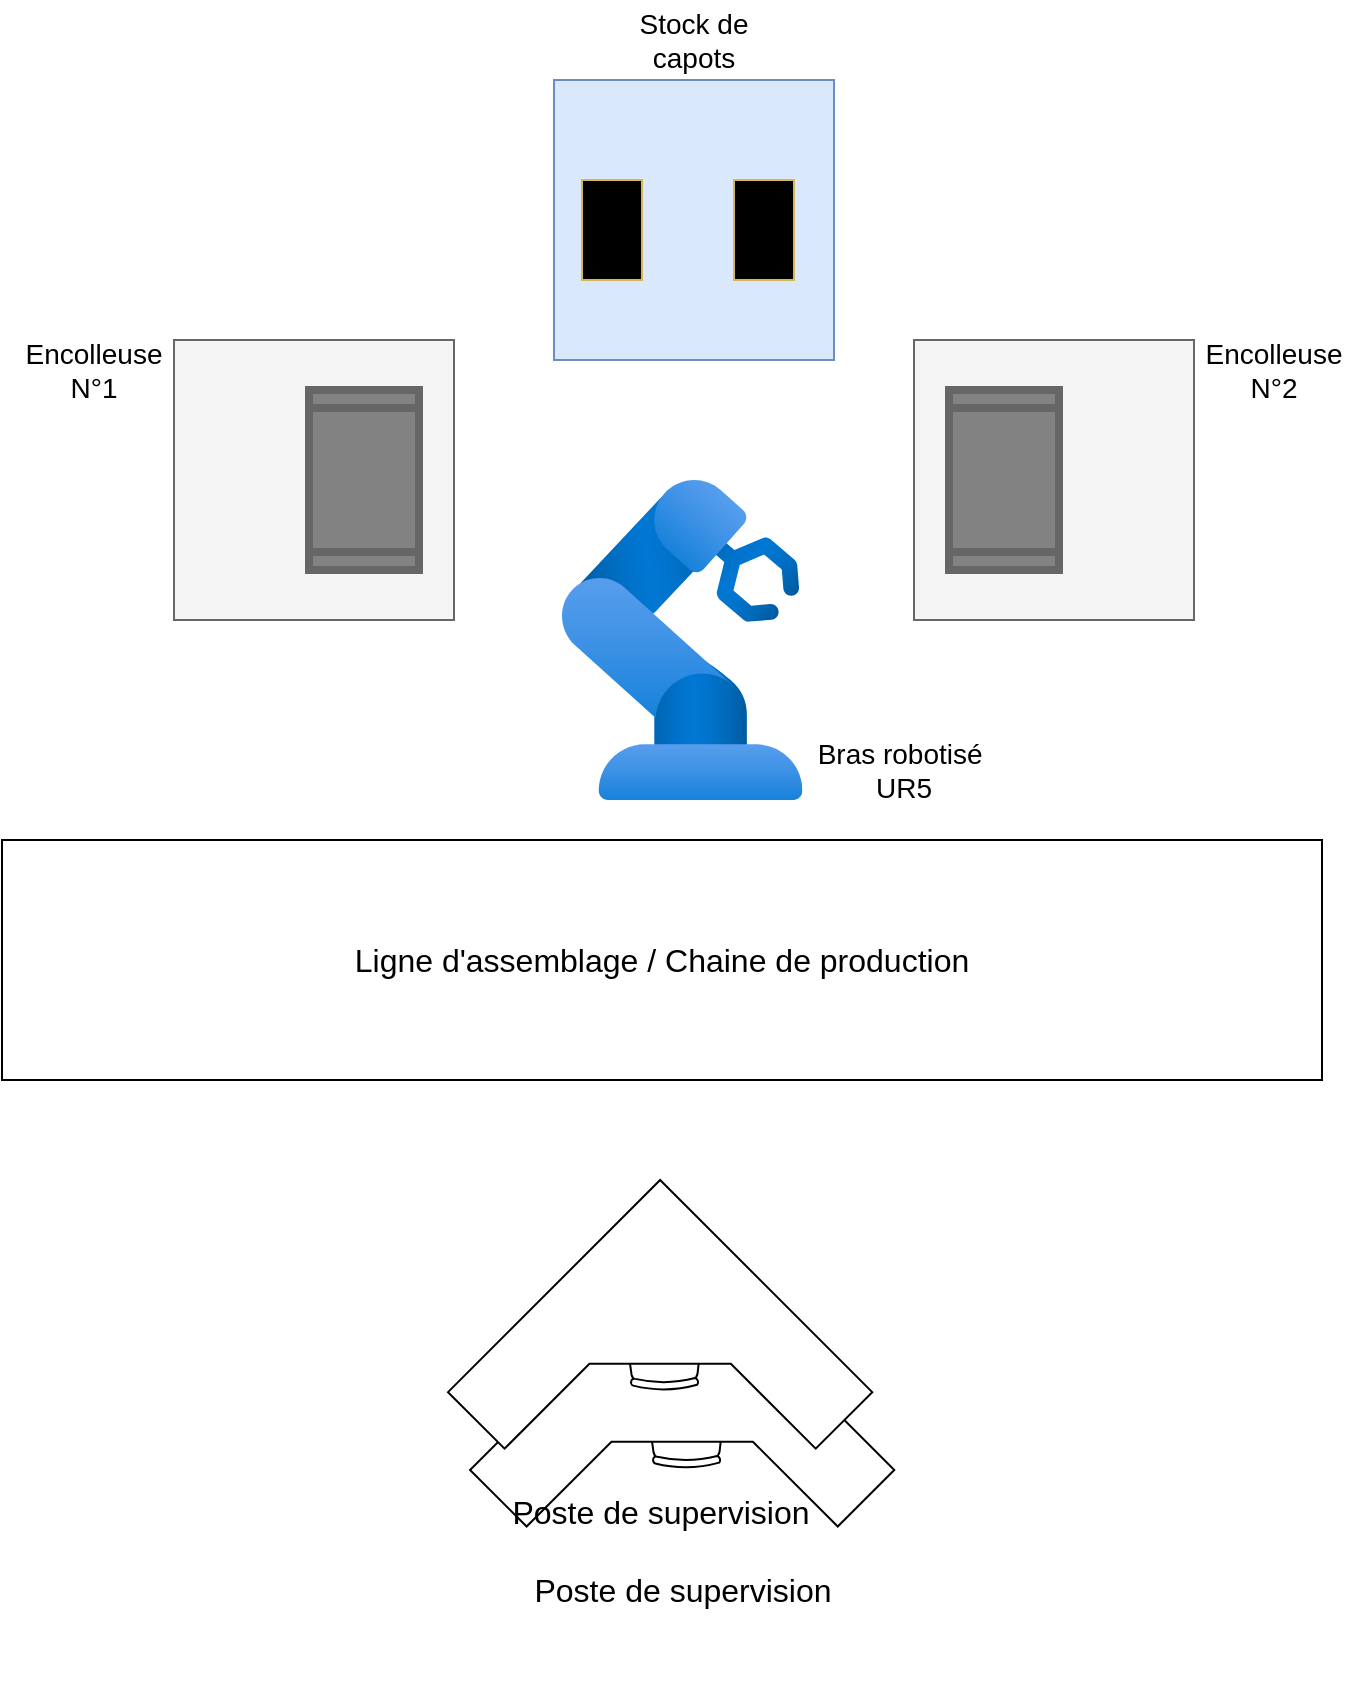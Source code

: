 <mxfile version="26.0.13">
  <diagram name="Page-1" id="AP9p-YQlpmt1HkyFO67m">
    <mxGraphModel dx="2391" dy="1089" grid="1" gridSize="10" guides="1" tooltips="1" connect="1" arrows="1" fold="1" page="1" pageScale="1" pageWidth="827" pageHeight="1169" math="0" shadow="0">
      <root>
        <mxCell id="0" />
        <mxCell id="1" parent="0" />
        <mxCell id="D0DyJ0n4fdYxfHIiVz5X-1" value="&lt;span style=&quot;font-size: 16px;&quot;&gt;Ligne d&#39;assemblage / Chaine de production&lt;/span&gt;" style="rounded=0;whiteSpace=wrap;html=1;" parent="1" vertex="1">
          <mxGeometry x="84" y="530" width="660" height="120" as="geometry" />
        </mxCell>
        <mxCell id="D0DyJ0n4fdYxfHIiVz5X-3" value="" style="image;aspect=fixed;html=1;points=[];align=center;fontSize=12;image=img/lib/azure2/other/Defender_Industrial_Robot.svg;" parent="1" vertex="1">
          <mxGeometry x="364" y="350" width="120.19" height="160" as="geometry" />
        </mxCell>
        <mxCell id="D0DyJ0n4fdYxfHIiVz5X-4" value="" style="whiteSpace=wrap;html=1;aspect=fixed;fillColor=#f5f5f5;fontColor=#333333;strokeColor=#666666;" parent="1" vertex="1">
          <mxGeometry x="170" y="280" width="140" height="140" as="geometry" />
        </mxCell>
        <mxCell id="D0DyJ0n4fdYxfHIiVz5X-5" value="" style="whiteSpace=wrap;html=1;aspect=fixed;fillColor=#f5f5f5;fontColor=#333333;strokeColor=#666666;" parent="1" vertex="1">
          <mxGeometry x="540" y="280" width="140" height="140" as="geometry" />
        </mxCell>
        <mxCell id="D0DyJ0n4fdYxfHIiVz5X-6" value="" style="whiteSpace=wrap;html=1;aspect=fixed;fillColor=#dae8fc;strokeColor=#6c8ebf;" parent="1" vertex="1">
          <mxGeometry x="360" y="150" width="140" height="140" as="geometry" />
        </mxCell>
        <mxCell id="D0DyJ0n4fdYxfHIiVz5X-7" value="&lt;font style=&quot;font-size: 14px;&quot;&gt;Encolleuse N°1&lt;/font&gt;" style="text;html=1;align=center;verticalAlign=middle;whiteSpace=wrap;rounded=0;" parent="1" vertex="1">
          <mxGeometry x="100" y="280" width="60" height="30" as="geometry" />
        </mxCell>
        <mxCell id="D0DyJ0n4fdYxfHIiVz5X-10" value="&lt;font style=&quot;font-size: 14px;&quot;&gt;Encolleuse N°2&lt;/font&gt;" style="text;html=1;align=center;verticalAlign=middle;whiteSpace=wrap;rounded=0;" parent="1" vertex="1">
          <mxGeometry x="690" y="280" width="60" height="30" as="geometry" />
        </mxCell>
        <mxCell id="D0DyJ0n4fdYxfHIiVz5X-11" value="&lt;font style=&quot;font-size: 14px;&quot;&gt;Stock de capots&lt;/font&gt;" style="text;html=1;align=center;verticalAlign=middle;whiteSpace=wrap;rounded=0;" parent="1" vertex="1">
          <mxGeometry x="395" y="110" width="70" height="40" as="geometry" />
        </mxCell>
        <mxCell id="D0DyJ0n4fdYxfHIiVz5X-14" value="" style="rounded=0;whiteSpace=wrap;html=1;rotation=-90;fillColor=#000000;strokeColor=#d6b656;" parent="1" vertex="1">
          <mxGeometry x="364" y="210" width="50" height="30" as="geometry" />
        </mxCell>
        <mxCell id="D0DyJ0n4fdYxfHIiVz5X-15" value="" style="rounded=0;whiteSpace=wrap;html=1;rotation=-90;fillColor=#000000;strokeColor=#d6b656;" parent="1" vertex="1">
          <mxGeometry x="440" y="210" width="50" height="30" as="geometry" />
        </mxCell>
        <mxCell id="D0DyJ0n4fdYxfHIiVz5X-17" value="" style="shape=process;whiteSpace=wrap;html=1;backgroundOutline=1;rotation=-90;fillColor=#828282;strokeColor=#666666;fontColor=#333333;strokeWidth=4;" parent="1" vertex="1">
          <mxGeometry x="540" y="322.5" width="90" height="55" as="geometry" />
        </mxCell>
        <mxCell id="D0DyJ0n4fdYxfHIiVz5X-18" value="" style="shape=process;whiteSpace=wrap;html=1;backgroundOutline=1;rotation=-90;fillColor=#828282;strokeColor=#666666;fontColor=#333333;strokeWidth=4;" parent="1" vertex="1">
          <mxGeometry x="220" y="322.5" width="90" height="55" as="geometry" />
        </mxCell>
        <mxCell id="D0DyJ0n4fdYxfHIiVz5X-19" value="&lt;font style=&quot;font-size: 14px;&quot;&gt;Bras robotisé&amp;nbsp;&lt;/font&gt;&lt;div&gt;&lt;span style=&quot;font-size: 14px;&quot;&gt;UR5&lt;/span&gt;&lt;/div&gt;" style="text;html=1;align=center;verticalAlign=middle;whiteSpace=wrap;rounded=0;" parent="1" vertex="1">
          <mxGeometry x="490" y="480" width="89.81" height="30" as="geometry" />
        </mxCell>
        <mxCell id="ZIVuf7WgYAzusMMb-A10-6" value="" style="group" vertex="1" connectable="0" parent="1">
          <mxGeometry x="318.024" y="738.934" width="212.132" height="212.132" as="geometry" />
        </mxCell>
        <mxCell id="ZIVuf7WgYAzusMMb-A10-4" value="" style="verticalLabelPosition=bottom;html=1;verticalAlign=top;align=center;shape=mxgraph.floorplan.desk_corner;rotation=45;" vertex="1" parent="ZIVuf7WgYAzusMMb-A10-6">
          <mxGeometry x="31.066" y="31.066" width="150" height="150" as="geometry" />
        </mxCell>
        <mxCell id="ZIVuf7WgYAzusMMb-A10-5" value="&lt;span style=&quot;font-size: 16px;&quot;&gt;Poste de supervision&lt;/span&gt;" style="text;html=1;align=center;verticalAlign=middle;whiteSpace=wrap;rounded=0;" vertex="1" parent="ZIVuf7WgYAzusMMb-A10-6">
          <mxGeometry x="3.566" y="151.066" width="205" height="30" as="geometry" />
        </mxCell>
        <mxCell id="ZIVuf7WgYAzusMMb-A10-7" value="" style="group" vertex="1" connectable="0" parent="1">
          <mxGeometry x="307.004" y="700.004" width="212.132" height="212.132" as="geometry" />
        </mxCell>
        <mxCell id="ZIVuf7WgYAzusMMb-A10-8" value="" style="verticalLabelPosition=bottom;html=1;verticalAlign=top;align=center;shape=mxgraph.floorplan.desk_corner;rotation=45;" vertex="1" parent="ZIVuf7WgYAzusMMb-A10-7">
          <mxGeometry x="31.066" y="31.066" width="150" height="150" as="geometry" />
        </mxCell>
        <mxCell id="ZIVuf7WgYAzusMMb-A10-9" value="&lt;span style=&quot;font-size: 16px;&quot;&gt;Poste de supervision&lt;/span&gt;" style="text;html=1;align=center;verticalAlign=middle;whiteSpace=wrap;rounded=0;" vertex="1" parent="ZIVuf7WgYAzusMMb-A10-7">
          <mxGeometry x="3.566" y="151.066" width="205" height="30" as="geometry" />
        </mxCell>
      </root>
    </mxGraphModel>
  </diagram>
</mxfile>
